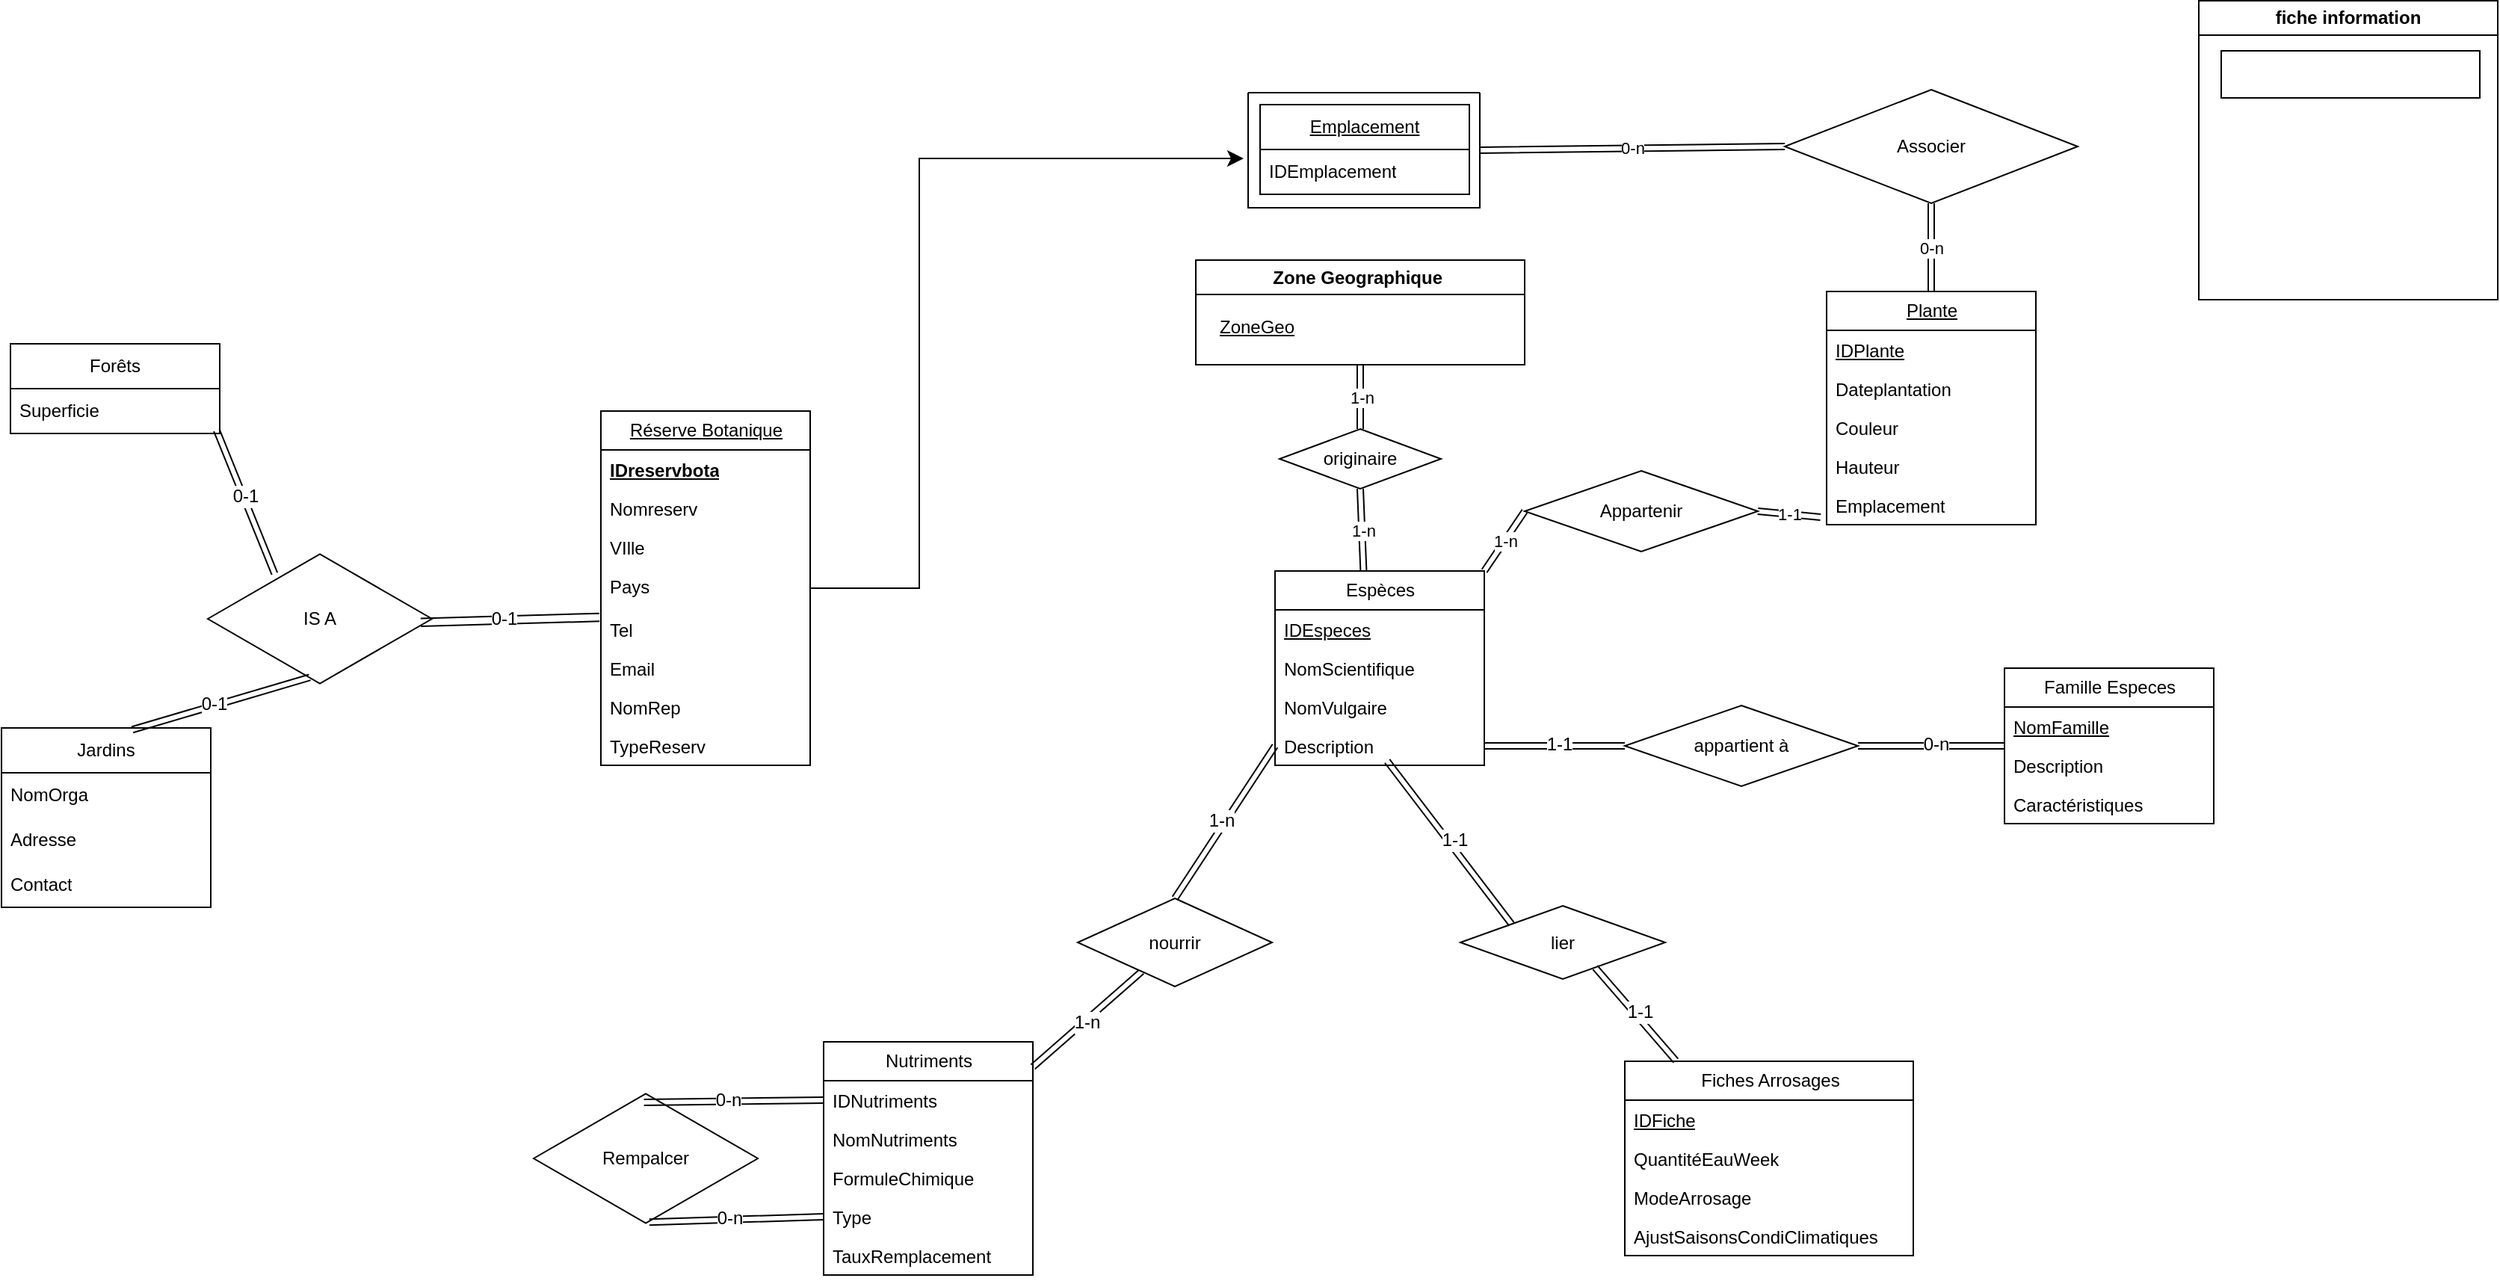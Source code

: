 <mxfile version="24.8.6">
  <diagram name="Page-1" id="wM4RoKq5729jwZ3iucGG">
    <mxGraphModel dx="3441" dy="1219" grid="0" gridSize="10" guides="1" tooltips="1" connect="1" arrows="1" fold="1" page="0" pageScale="1" pageWidth="850" pageHeight="1100" math="0" shadow="0">
      <root>
        <mxCell id="0" />
        <mxCell id="1" parent="0" />
        <mxCell id="ghfGUBnxXCv3T0vmz09p-1" value="Réserve Botanique" style="swimlane;fontStyle=4;childLayout=stackLayout;horizontal=1;startSize=26;fillColor=none;horizontalStack=0;resizeParent=1;resizeParentMax=0;resizeLast=0;collapsible=1;marginBottom=0;html=1;" parent="1" vertex="1">
          <mxGeometry x="-1228" y="-49" width="140" height="237" as="geometry" />
        </mxCell>
        <mxCell id="ghfGUBnxXCv3T0vmz09p-2" value="&lt;b&gt;&lt;u&gt;IDreservbota&lt;/u&gt;&lt;/b&gt;" style="text;strokeColor=none;fillColor=none;align=left;verticalAlign=top;spacingLeft=4;spacingRight=4;overflow=hidden;rotatable=0;points=[[0,0.5],[1,0.5]];portConstraint=eastwest;whiteSpace=wrap;html=1;" parent="ghfGUBnxXCv3T0vmz09p-1" vertex="1">
          <mxGeometry y="26" width="140" height="26" as="geometry" />
        </mxCell>
        <mxCell id="ghfGUBnxXCv3T0vmz09p-6" value="Nomreserv" style="text;strokeColor=none;fillColor=none;align=left;verticalAlign=top;spacingLeft=4;spacingRight=4;overflow=hidden;rotatable=0;points=[[0,0.5],[1,0.5]];portConstraint=eastwest;whiteSpace=wrap;html=1;" parent="ghfGUBnxXCv3T0vmz09p-1" vertex="1">
          <mxGeometry y="52" width="140" height="26" as="geometry" />
        </mxCell>
        <mxCell id="ghfGUBnxXCv3T0vmz09p-7" value="VIlle" style="text;strokeColor=none;fillColor=none;align=left;verticalAlign=top;spacingLeft=4;spacingRight=4;overflow=hidden;rotatable=0;points=[[0,0.5],[1,0.5]];portConstraint=eastwest;whiteSpace=wrap;html=1;" parent="ghfGUBnxXCv3T0vmz09p-1" vertex="1">
          <mxGeometry y="78" width="140" height="26" as="geometry" />
        </mxCell>
        <mxCell id="ghfGUBnxXCv3T0vmz09p-3" value="Pays" style="text;strokeColor=none;fillColor=none;align=left;verticalAlign=top;spacingLeft=4;spacingRight=4;overflow=hidden;rotatable=0;points=[[0,0.5],[1,0.5]];portConstraint=eastwest;whiteSpace=wrap;html=1;" parent="ghfGUBnxXCv3T0vmz09p-1" vertex="1">
          <mxGeometry y="104" width="140" height="29" as="geometry" />
        </mxCell>
        <mxCell id="ghfGUBnxXCv3T0vmz09p-4" value="Tel" style="text;strokeColor=none;fillColor=none;align=left;verticalAlign=top;spacingLeft=4;spacingRight=4;overflow=hidden;rotatable=0;points=[[0,0.5],[1,0.5]];portConstraint=eastwest;whiteSpace=wrap;html=1;" parent="ghfGUBnxXCv3T0vmz09p-1" vertex="1">
          <mxGeometry y="133" width="140" height="26" as="geometry" />
        </mxCell>
        <mxCell id="ghfGUBnxXCv3T0vmz09p-8" value="Email" style="text;strokeColor=none;fillColor=none;align=left;verticalAlign=top;spacingLeft=4;spacingRight=4;overflow=hidden;rotatable=0;points=[[0,0.5],[1,0.5]];portConstraint=eastwest;whiteSpace=wrap;html=1;" parent="ghfGUBnxXCv3T0vmz09p-1" vertex="1">
          <mxGeometry y="159" width="140" height="26" as="geometry" />
        </mxCell>
        <mxCell id="ghfGUBnxXCv3T0vmz09p-9" value="NomRep" style="text;strokeColor=none;fillColor=none;align=left;verticalAlign=top;spacingLeft=4;spacingRight=4;overflow=hidden;rotatable=0;points=[[0,0.5],[1,0.5]];portConstraint=eastwest;whiteSpace=wrap;html=1;" parent="ghfGUBnxXCv3T0vmz09p-1" vertex="1">
          <mxGeometry y="185" width="140" height="26" as="geometry" />
        </mxCell>
        <mxCell id="ghfGUBnxXCv3T0vmz09p-10" value="TypeReserv" style="text;strokeColor=none;fillColor=none;align=left;verticalAlign=top;spacingLeft=4;spacingRight=4;overflow=hidden;rotatable=0;points=[[0,0.5],[1,0.5]];portConstraint=eastwest;whiteSpace=wrap;html=1;" parent="ghfGUBnxXCv3T0vmz09p-1" vertex="1">
          <mxGeometry y="211" width="140" height="26" as="geometry" />
        </mxCell>
        <mxCell id="ghfGUBnxXCv3T0vmz09p-16" value="&lt;u&gt;Plante&lt;/u&gt;" style="swimlane;fontStyle=0;childLayout=stackLayout;horizontal=1;startSize=26;fillColor=none;horizontalStack=0;resizeParent=1;resizeParentMax=0;resizeLast=0;collapsible=1;marginBottom=0;html=1;" parent="1" vertex="1">
          <mxGeometry x="-408" y="-129" width="140" height="156" as="geometry" />
        </mxCell>
        <mxCell id="ghfGUBnxXCv3T0vmz09p-17" value="&lt;u&gt;IDPlante&lt;/u&gt;" style="text;strokeColor=none;fillColor=none;align=left;verticalAlign=top;spacingLeft=4;spacingRight=4;overflow=hidden;rotatable=0;points=[[0,0.5],[1,0.5]];portConstraint=eastwest;whiteSpace=wrap;html=1;" parent="ghfGUBnxXCv3T0vmz09p-16" vertex="1">
          <mxGeometry y="26" width="140" height="26" as="geometry" />
        </mxCell>
        <mxCell id="ghfGUBnxXCv3T0vmz09p-18" value="Dateplantation" style="text;strokeColor=none;fillColor=none;align=left;verticalAlign=top;spacingLeft=4;spacingRight=4;overflow=hidden;rotatable=0;points=[[0,0.5],[1,0.5]];portConstraint=eastwest;whiteSpace=wrap;html=1;" parent="ghfGUBnxXCv3T0vmz09p-16" vertex="1">
          <mxGeometry y="52" width="140" height="26" as="geometry" />
        </mxCell>
        <mxCell id="ghfGUBnxXCv3T0vmz09p-19" value="Couleur" style="text;strokeColor=none;fillColor=none;align=left;verticalAlign=top;spacingLeft=4;spacingRight=4;overflow=hidden;rotatable=0;points=[[0,0.5],[1,0.5]];portConstraint=eastwest;whiteSpace=wrap;html=1;" parent="ghfGUBnxXCv3T0vmz09p-16" vertex="1">
          <mxGeometry y="78" width="140" height="26" as="geometry" />
        </mxCell>
        <mxCell id="ghfGUBnxXCv3T0vmz09p-20" value="Hauteur" style="text;strokeColor=none;fillColor=none;align=left;verticalAlign=top;spacingLeft=4;spacingRight=4;overflow=hidden;rotatable=0;points=[[0,0.5],[1,0.5]];portConstraint=eastwest;whiteSpace=wrap;html=1;" parent="ghfGUBnxXCv3T0vmz09p-16" vertex="1">
          <mxGeometry y="104" width="140" height="26" as="geometry" />
        </mxCell>
        <mxCell id="ghfGUBnxXCv3T0vmz09p-21" value="Emplacement" style="text;strokeColor=none;fillColor=none;align=left;verticalAlign=top;spacingLeft=4;spacingRight=4;overflow=hidden;rotatable=0;points=[[0,0.5],[1,0.5]];portConstraint=eastwest;whiteSpace=wrap;html=1;" parent="ghfGUBnxXCv3T0vmz09p-16" vertex="1">
          <mxGeometry y="130" width="140" height="26" as="geometry" />
        </mxCell>
        <mxCell id="ghfGUBnxXCv3T0vmz09p-22" value="Espèces" style="swimlane;fontStyle=0;childLayout=stackLayout;horizontal=1;startSize=26;fillColor=none;horizontalStack=0;resizeParent=1;resizeParentMax=0;resizeLast=0;collapsible=1;marginBottom=0;html=1;" parent="1" vertex="1">
          <mxGeometry x="-777" y="58" width="140" height="130" as="geometry" />
        </mxCell>
        <mxCell id="ghfGUBnxXCv3T0vmz09p-23" value="&lt;u&gt;IDEspeces&lt;/u&gt;" style="text;strokeColor=none;fillColor=none;align=left;verticalAlign=top;spacingLeft=4;spacingRight=4;overflow=hidden;rotatable=0;points=[[0,0.5],[1,0.5]];portConstraint=eastwest;whiteSpace=wrap;html=1;" parent="ghfGUBnxXCv3T0vmz09p-22" vertex="1">
          <mxGeometry y="26" width="140" height="26" as="geometry" />
        </mxCell>
        <mxCell id="ghfGUBnxXCv3T0vmz09p-24" value="NomScientifique" style="text;strokeColor=none;fillColor=none;align=left;verticalAlign=top;spacingLeft=4;spacingRight=4;overflow=hidden;rotatable=0;points=[[0,0.5],[1,0.5]];portConstraint=eastwest;whiteSpace=wrap;html=1;" parent="ghfGUBnxXCv3T0vmz09p-22" vertex="1">
          <mxGeometry y="52" width="140" height="26" as="geometry" />
        </mxCell>
        <mxCell id="ghfGUBnxXCv3T0vmz09p-25" value="NomVulgaire" style="text;strokeColor=none;fillColor=none;align=left;verticalAlign=top;spacingLeft=4;spacingRight=4;overflow=hidden;rotatable=0;points=[[0,0.5],[1,0.5]];portConstraint=eastwest;whiteSpace=wrap;html=1;" parent="ghfGUBnxXCv3T0vmz09p-22" vertex="1">
          <mxGeometry y="78" width="140" height="26" as="geometry" />
        </mxCell>
        <mxCell id="ghfGUBnxXCv3T0vmz09p-26" value="Description" style="text;strokeColor=none;fillColor=none;align=left;verticalAlign=top;spacingLeft=4;spacingRight=4;overflow=hidden;rotatable=0;points=[[0,0.5],[1,0.5]];portConstraint=eastwest;whiteSpace=wrap;html=1;" parent="ghfGUBnxXCv3T0vmz09p-22" vertex="1">
          <mxGeometry y="104" width="140" height="26" as="geometry" />
        </mxCell>
        <mxCell id="ghfGUBnxXCv3T0vmz09p-28" value="Famille Especes" style="swimlane;fontStyle=0;childLayout=stackLayout;horizontal=1;startSize=26;fillColor=none;horizontalStack=0;resizeParent=1;resizeParentMax=0;resizeLast=0;collapsible=1;marginBottom=0;html=1;" parent="1" vertex="1">
          <mxGeometry x="-289" y="123" width="140" height="104" as="geometry" />
        </mxCell>
        <mxCell id="ghfGUBnxXCv3T0vmz09p-29" value="&lt;u&gt;NomFamille&lt;/u&gt;" style="text;strokeColor=none;fillColor=none;align=left;verticalAlign=top;spacingLeft=4;spacingRight=4;overflow=hidden;rotatable=0;points=[[0,0.5],[1,0.5]];portConstraint=eastwest;whiteSpace=wrap;html=1;" parent="ghfGUBnxXCv3T0vmz09p-28" vertex="1">
          <mxGeometry y="26" width="140" height="26" as="geometry" />
        </mxCell>
        <mxCell id="ghfGUBnxXCv3T0vmz09p-30" value="Description" style="text;strokeColor=none;fillColor=none;align=left;verticalAlign=top;spacingLeft=4;spacingRight=4;overflow=hidden;rotatable=0;points=[[0,0.5],[1,0.5]];portConstraint=eastwest;whiteSpace=wrap;html=1;" parent="ghfGUBnxXCv3T0vmz09p-28" vertex="1">
          <mxGeometry y="52" width="140" height="26" as="geometry" />
        </mxCell>
        <mxCell id="ghfGUBnxXCv3T0vmz09p-31" value="Caractéristiques" style="text;strokeColor=none;fillColor=none;align=left;verticalAlign=top;spacingLeft=4;spacingRight=4;overflow=hidden;rotatable=0;points=[[0,0.5],[1,0.5]];portConstraint=eastwest;whiteSpace=wrap;html=1;" parent="ghfGUBnxXCv3T0vmz09p-28" vertex="1">
          <mxGeometry y="78" width="140" height="26" as="geometry" />
        </mxCell>
        <mxCell id="ghfGUBnxXCv3T0vmz09p-32" value="Fiches Arrosages" style="swimlane;fontStyle=0;childLayout=stackLayout;horizontal=1;startSize=26;fillColor=none;horizontalStack=0;resizeParent=1;resizeParentMax=0;resizeLast=0;collapsible=1;marginBottom=0;html=1;" parent="1" vertex="1">
          <mxGeometry x="-543" y="386" width="193" height="130" as="geometry" />
        </mxCell>
        <mxCell id="ghfGUBnxXCv3T0vmz09p-33" value="&lt;u&gt;IDFiche&lt;/u&gt;" style="text;strokeColor=none;fillColor=none;align=left;verticalAlign=top;spacingLeft=4;spacingRight=4;overflow=hidden;rotatable=0;points=[[0,0.5],[1,0.5]];portConstraint=eastwest;whiteSpace=wrap;html=1;" parent="ghfGUBnxXCv3T0vmz09p-32" vertex="1">
          <mxGeometry y="26" width="193" height="26" as="geometry" />
        </mxCell>
        <mxCell id="ghfGUBnxXCv3T0vmz09p-35" value="QuantitéEauWeek" style="text;strokeColor=none;fillColor=none;align=left;verticalAlign=top;spacingLeft=4;spacingRight=4;overflow=hidden;rotatable=0;points=[[0,0.5],[1,0.5]];portConstraint=eastwest;whiteSpace=wrap;html=1;" parent="ghfGUBnxXCv3T0vmz09p-32" vertex="1">
          <mxGeometry y="52" width="193" height="26" as="geometry" />
        </mxCell>
        <mxCell id="ghfGUBnxXCv3T0vmz09p-37" value="ModeArrosage" style="text;strokeColor=none;fillColor=none;align=left;verticalAlign=top;spacingLeft=4;spacingRight=4;overflow=hidden;rotatable=0;points=[[0,0.5],[1,0.5]];portConstraint=eastwest;whiteSpace=wrap;html=1;" parent="ghfGUBnxXCv3T0vmz09p-32" vertex="1">
          <mxGeometry y="78" width="193" height="26" as="geometry" />
        </mxCell>
        <mxCell id="ghfGUBnxXCv3T0vmz09p-38" value="AjustSaisonsCondiClimatiques" style="text;strokeColor=none;fillColor=none;align=left;verticalAlign=top;spacingLeft=4;spacingRight=4;overflow=hidden;rotatable=0;points=[[0,0.5],[1,0.5]];portConstraint=eastwest;whiteSpace=wrap;html=1;" parent="ghfGUBnxXCv3T0vmz09p-32" vertex="1">
          <mxGeometry y="104" width="193" height="26" as="geometry" />
        </mxCell>
        <mxCell id="ghfGUBnxXCv3T0vmz09p-39" value="Nutriments" style="swimlane;fontStyle=0;childLayout=stackLayout;horizontal=1;startSize=26;fillColor=none;horizontalStack=0;resizeParent=1;resizeParentMax=0;resizeLast=0;collapsible=1;marginBottom=0;html=1;" parent="1" vertex="1">
          <mxGeometry x="-1079" y="373" width="140" height="156" as="geometry" />
        </mxCell>
        <mxCell id="ghfGUBnxXCv3T0vmz09p-40" value="IDNutriments" style="text;strokeColor=none;fillColor=none;align=left;verticalAlign=top;spacingLeft=4;spacingRight=4;overflow=hidden;rotatable=0;points=[[0,0.5],[1,0.5]];portConstraint=eastwest;whiteSpace=wrap;html=1;" parent="ghfGUBnxXCv3T0vmz09p-39" vertex="1">
          <mxGeometry y="26" width="140" height="26" as="geometry" />
        </mxCell>
        <mxCell id="ghfGUBnxXCv3T0vmz09p-41" value="NomNutriments" style="text;strokeColor=none;fillColor=none;align=left;verticalAlign=top;spacingLeft=4;spacingRight=4;overflow=hidden;rotatable=0;points=[[0,0.5],[1,0.5]];portConstraint=eastwest;whiteSpace=wrap;html=1;" parent="ghfGUBnxXCv3T0vmz09p-39" vertex="1">
          <mxGeometry y="52" width="140" height="26" as="geometry" />
        </mxCell>
        <mxCell id="ghfGUBnxXCv3T0vmz09p-42" value="FormuleChimique" style="text;strokeColor=none;fillColor=none;align=left;verticalAlign=top;spacingLeft=4;spacingRight=4;overflow=hidden;rotatable=0;points=[[0,0.5],[1,0.5]];portConstraint=eastwest;whiteSpace=wrap;html=1;" parent="ghfGUBnxXCv3T0vmz09p-39" vertex="1">
          <mxGeometry y="78" width="140" height="26" as="geometry" />
        </mxCell>
        <mxCell id="ghfGUBnxXCv3T0vmz09p-43" value="Type" style="text;strokeColor=none;fillColor=none;align=left;verticalAlign=top;spacingLeft=4;spacingRight=4;overflow=hidden;rotatable=0;points=[[0,0.5],[1,0.5]];portConstraint=eastwest;whiteSpace=wrap;html=1;" parent="ghfGUBnxXCv3T0vmz09p-39" vertex="1">
          <mxGeometry y="104" width="140" height="26" as="geometry" />
        </mxCell>
        <mxCell id="ghfGUBnxXCv3T0vmz09p-45" value="TauxRemplacement" style="text;strokeColor=none;fillColor=none;align=left;verticalAlign=top;spacingLeft=4;spacingRight=4;overflow=hidden;rotatable=0;points=[[0,0.5],[1,0.5]];portConstraint=eastwest;whiteSpace=wrap;html=1;" parent="ghfGUBnxXCv3T0vmz09p-39" vertex="1">
          <mxGeometry y="130" width="140" height="26" as="geometry" />
        </mxCell>
        <mxCell id="4eetMDyRZdfKtizNTRC6-1" value="&lt;div&gt;Associer&lt;/div&gt;" style="rhombus;whiteSpace=wrap;html=1;" parent="1" vertex="1">
          <mxGeometry x="-436" y="-264" width="196" height="76" as="geometry" />
        </mxCell>
        <mxCell id="4eetMDyRZdfKtizNTRC6-30" style="edgeStyle=none;curved=1;rounded=0;orthogonalLoop=1;jettySize=auto;html=1;exitX=0.25;exitY=0;exitDx=0;exitDy=0;fontSize=12;startSize=8;endSize=8;" parent="1" source="ghfGUBnxXCv3T0vmz09p-22" target="ghfGUBnxXCv3T0vmz09p-22" edge="1">
          <mxGeometry relative="1" as="geometry" />
        </mxCell>
        <mxCell id="4eetMDyRZdfKtizNTRC6-35" value="Appartenir" style="rhombus;whiteSpace=wrap;html=1;" parent="1" vertex="1">
          <mxGeometry x="-610" y="-9" width="156" height="54" as="geometry" />
        </mxCell>
        <mxCell id="4eetMDyRZdfKtizNTRC6-41" value="" style="shape=link;html=1;rounded=0;fontSize=12;startSize=8;endSize=8;curved=1;exitX=1;exitY=0.5;exitDx=0;exitDy=0;" parent="1" source="H4MT1m2m2PA6DwM7eySg-1" target="ghfGUBnxXCv3T0vmz09p-28" edge="1">
          <mxGeometry width="100" relative="1" as="geometry">
            <mxPoint x="-405" y="242" as="sourcePoint" />
            <mxPoint x="-346" y="22" as="targetPoint" />
          </mxGeometry>
        </mxCell>
        <mxCell id="4eetMDyRZdfKtizNTRC6-42" value="0-n" style="edgeLabel;html=1;align=center;verticalAlign=middle;resizable=0;points=[];fontSize=12;" parent="4eetMDyRZdfKtizNTRC6-41" vertex="1" connectable="0">
          <mxGeometry x="0.05" y="2" relative="1" as="geometry">
            <mxPoint y="1" as="offset" />
          </mxGeometry>
        </mxCell>
        <mxCell id="4eetMDyRZdfKtizNTRC6-43" value="" style="shape=link;html=1;rounded=0;fontSize=12;startSize=8;endSize=8;curved=1;" parent="1" source="ghfGUBnxXCv3T0vmz09p-39" target="4eetMDyRZdfKtizNTRC6-44" edge="1">
          <mxGeometry width="100" relative="1" as="geometry">
            <mxPoint x="-799" y="443" as="sourcePoint" />
            <mxPoint x="-675" y="443" as="targetPoint" />
          </mxGeometry>
        </mxCell>
        <mxCell id="4eetMDyRZdfKtizNTRC6-46" value="1-n" style="edgeLabel;html=1;align=center;verticalAlign=middle;resizable=0;points=[];fontSize=12;" parent="4eetMDyRZdfKtizNTRC6-43" vertex="1" connectable="0">
          <mxGeometry x="-0.052" y="-1" relative="1" as="geometry">
            <mxPoint as="offset" />
          </mxGeometry>
        </mxCell>
        <mxCell id="4eetMDyRZdfKtizNTRC6-44" value="nourrir" style="rhombus;whiteSpace=wrap;html=1;" parent="1" vertex="1">
          <mxGeometry x="-909" y="277" width="130" height="59" as="geometry" />
        </mxCell>
        <mxCell id="4eetMDyRZdfKtizNTRC6-48" value="lier" style="rhombus;whiteSpace=wrap;html=1;" parent="1" vertex="1">
          <mxGeometry x="-653" y="282" width="137" height="49" as="geometry" />
        </mxCell>
        <mxCell id="4eetMDyRZdfKtizNTRC6-50" value="" style="shape=link;html=1;rounded=0;fontSize=12;startSize=8;endSize=8;curved=1;exitX=0.658;exitY=0.841;exitDx=0;exitDy=0;exitPerimeter=0;entryX=0.177;entryY=-0.003;entryDx=0;entryDy=0;entryPerimeter=0;" parent="1" source="4eetMDyRZdfKtizNTRC6-48" target="ghfGUBnxXCv3T0vmz09p-32" edge="1">
          <mxGeometry width="100" relative="1" as="geometry">
            <mxPoint x="-501" y="364" as="sourcePoint" />
            <mxPoint x="-401" y="364" as="targetPoint" />
          </mxGeometry>
        </mxCell>
        <mxCell id="4eetMDyRZdfKtizNTRC6-52" value="1-1" style="edgeLabel;html=1;align=center;verticalAlign=middle;resizable=0;points=[];fontSize=12;" parent="4eetMDyRZdfKtizNTRC6-50" vertex="1" connectable="0">
          <mxGeometry x="0.009" y="3" relative="1" as="geometry">
            <mxPoint as="offset" />
          </mxGeometry>
        </mxCell>
        <mxCell id="H4MT1m2m2PA6DwM7eySg-1" value="&lt;div&gt;appartient à&lt;br&gt;&lt;/div&gt;" style="rhombus;whiteSpace=wrap;html=1;" parent="1" vertex="1">
          <mxGeometry x="-543" y="148" width="156" height="54" as="geometry" />
        </mxCell>
        <mxCell id="H4MT1m2m2PA6DwM7eySg-3" value="" style="shape=link;html=1;rounded=0;fontSize=12;startSize=8;endSize=8;curved=1;entryX=0;entryY=0.5;entryDx=0;entryDy=0;exitX=1;exitY=0.5;exitDx=0;exitDy=0;" parent="1" source="ghfGUBnxXCv3T0vmz09p-26" target="H4MT1m2m2PA6DwM7eySg-1" edge="1">
          <mxGeometry width="100" relative="1" as="geometry">
            <mxPoint x="-625" y="123" as="sourcePoint" />
            <mxPoint x="-238" y="-32" as="targetPoint" />
          </mxGeometry>
        </mxCell>
        <mxCell id="H4MT1m2m2PA6DwM7eySg-4" value="1-1" style="edgeLabel;html=1;align=center;verticalAlign=middle;resizable=0;points=[];fontSize=12;" parent="H4MT1m2m2PA6DwM7eySg-3" vertex="1" connectable="0">
          <mxGeometry x="0.05" y="2" relative="1" as="geometry">
            <mxPoint y="1" as="offset" />
          </mxGeometry>
        </mxCell>
        <mxCell id="H4MT1m2m2PA6DwM7eySg-11" value="Forêts" style="swimlane;fontStyle=0;childLayout=stackLayout;horizontal=1;startSize=30;horizontalStack=0;resizeParent=1;resizeParentMax=0;resizeLast=0;collapsible=1;marginBottom=0;whiteSpace=wrap;html=1;" parent="1" vertex="1">
          <mxGeometry x="-1623" y="-94" width="140" height="60" as="geometry" />
        </mxCell>
        <mxCell id="H4MT1m2m2PA6DwM7eySg-13" value="Superficie" style="text;strokeColor=none;fillColor=none;align=left;verticalAlign=middle;spacingLeft=4;spacingRight=4;overflow=hidden;points=[[0,0.5],[1,0.5]];portConstraint=eastwest;rotatable=0;whiteSpace=wrap;html=1;" parent="H4MT1m2m2PA6DwM7eySg-11" vertex="1">
          <mxGeometry y="30" width="140" height="30" as="geometry" />
        </mxCell>
        <mxCell id="H4MT1m2m2PA6DwM7eySg-15" value="Jardins" style="swimlane;fontStyle=0;childLayout=stackLayout;horizontal=1;startSize=30;horizontalStack=0;resizeParent=1;resizeParentMax=0;resizeLast=0;collapsible=1;marginBottom=0;whiteSpace=wrap;html=1;" parent="1" vertex="1">
          <mxGeometry x="-1629" y="163" width="140" height="120" as="geometry" />
        </mxCell>
        <mxCell id="H4MT1m2m2PA6DwM7eySg-17" value="NomOrga" style="text;strokeColor=none;fillColor=none;align=left;verticalAlign=middle;spacingLeft=4;spacingRight=4;overflow=hidden;points=[[0,0.5],[1,0.5]];portConstraint=eastwest;rotatable=0;whiteSpace=wrap;html=1;" parent="H4MT1m2m2PA6DwM7eySg-15" vertex="1">
          <mxGeometry y="30" width="140" height="30" as="geometry" />
        </mxCell>
        <mxCell id="H4MT1m2m2PA6DwM7eySg-18" value="Adresse" style="text;strokeColor=none;fillColor=none;align=left;verticalAlign=middle;spacingLeft=4;spacingRight=4;overflow=hidden;points=[[0,0.5],[1,0.5]];portConstraint=eastwest;rotatable=0;whiteSpace=wrap;html=1;" parent="H4MT1m2m2PA6DwM7eySg-15" vertex="1">
          <mxGeometry y="60" width="140" height="30" as="geometry" />
        </mxCell>
        <mxCell id="H4MT1m2m2PA6DwM7eySg-19" value="Contact" style="text;strokeColor=none;fillColor=none;align=left;verticalAlign=middle;spacingLeft=4;spacingRight=4;overflow=hidden;points=[[0,0.5],[1,0.5]];portConstraint=eastwest;rotatable=0;whiteSpace=wrap;html=1;" parent="H4MT1m2m2PA6DwM7eySg-15" vertex="1">
          <mxGeometry y="90" width="140" height="30" as="geometry" />
        </mxCell>
        <mxCell id="H4MT1m2m2PA6DwM7eySg-20" value="IS A" style="html=1;whiteSpace=wrap;aspect=fixed;shape=isoRectangle;" parent="1" vertex="1">
          <mxGeometry x="-1491" y="45" width="150" height="90" as="geometry" />
        </mxCell>
        <mxCell id="H4MT1m2m2PA6DwM7eySg-21" value="" style="shape=link;html=1;rounded=0;fontSize=12;startSize=8;endSize=8;curved=1;entryX=0.298;entryY=0.164;entryDx=0;entryDy=0;exitX=0.985;exitY=0.929;exitDx=0;exitDy=0;exitPerimeter=0;entryPerimeter=0;" parent="1" source="H4MT1m2m2PA6DwM7eySg-13" target="H4MT1m2m2PA6DwM7eySg-20" edge="1">
          <mxGeometry width="100" relative="1" as="geometry">
            <mxPoint x="-1469" y="-1" as="sourcePoint" />
            <mxPoint x="-1363" y="-1" as="targetPoint" />
          </mxGeometry>
        </mxCell>
        <mxCell id="H4MT1m2m2PA6DwM7eySg-22" value="0-1" style="edgeLabel;html=1;align=center;verticalAlign=middle;resizable=0;points=[];fontSize=12;" parent="H4MT1m2m2PA6DwM7eySg-21" vertex="1" connectable="0">
          <mxGeometry x="-0.08" y="1" relative="1" as="geometry">
            <mxPoint as="offset" />
          </mxGeometry>
        </mxCell>
        <mxCell id="H4MT1m2m2PA6DwM7eySg-23" value="" style="shape=link;html=1;rounded=0;fontSize=12;startSize=8;endSize=8;curved=1;entryX=0.455;entryY=0.935;entryDx=0;entryDy=0;exitX=0.625;exitY=0.01;exitDx=0;exitDy=0;exitPerimeter=0;entryPerimeter=0;" parent="1" source="H4MT1m2m2PA6DwM7eySg-15" target="H4MT1m2m2PA6DwM7eySg-20" edge="1">
          <mxGeometry width="100" relative="1" as="geometry">
            <mxPoint x="-1538" y="146.41" as="sourcePoint" />
            <mxPoint x="-1432" y="146.41" as="targetPoint" />
          </mxGeometry>
        </mxCell>
        <mxCell id="H4MT1m2m2PA6DwM7eySg-24" value="0-1" style="edgeLabel;html=1;align=center;verticalAlign=middle;resizable=0;points=[];fontSize=12;" parent="H4MT1m2m2PA6DwM7eySg-23" vertex="1" connectable="0">
          <mxGeometry x="-0.08" y="1" relative="1" as="geometry">
            <mxPoint as="offset" />
          </mxGeometry>
        </mxCell>
        <mxCell id="H4MT1m2m2PA6DwM7eySg-25" value="" style="shape=link;html=1;rounded=0;fontSize=12;startSize=8;endSize=8;curved=1;width=-5.294;exitX=0.95;exitY=0.526;exitDx=0;exitDy=0;exitPerimeter=0;entryX=-0.007;entryY=0.192;entryDx=0;entryDy=0;entryPerimeter=0;" parent="1" source="H4MT1m2m2PA6DwM7eySg-20" target="ghfGUBnxXCv3T0vmz09p-4" edge="1">
          <mxGeometry width="100" relative="1" as="geometry">
            <mxPoint x="-1184" y="297.5" as="sourcePoint" />
            <mxPoint x="-1221" y="85" as="targetPoint" />
          </mxGeometry>
        </mxCell>
        <mxCell id="H4MT1m2m2PA6DwM7eySg-26" value="0-1" style="edgeLabel;html=1;align=center;verticalAlign=middle;resizable=0;points=[];fontSize=12;" parent="H4MT1m2m2PA6DwM7eySg-25" vertex="1" connectable="0">
          <mxGeometry x="-0.08" y="1" relative="1" as="geometry">
            <mxPoint as="offset" />
          </mxGeometry>
        </mxCell>
        <mxCell id="H4MT1m2m2PA6DwM7eySg-27" value="Rempalcer" style="html=1;whiteSpace=wrap;aspect=fixed;shape=isoRectangle;" parent="1" vertex="1">
          <mxGeometry x="-1273" y="406" width="150" height="90" as="geometry" />
        </mxCell>
        <mxCell id="H4MT1m2m2PA6DwM7eySg-28" value="" style="shape=link;html=1;rounded=0;fontSize=12;startSize=8;endSize=8;curved=1;entryX=0;entryY=0.5;entryDx=0;entryDy=0;exitX=0.492;exitY=0.084;exitDx=0;exitDy=0;exitPerimeter=0;" parent="1" source="H4MT1m2m2PA6DwM7eySg-27" target="ghfGUBnxXCv3T0vmz09p-40" edge="1">
          <mxGeometry width="100" relative="1" as="geometry">
            <mxPoint x="-1197" y="427" as="sourcePoint" />
            <mxPoint x="-1091" y="427" as="targetPoint" />
          </mxGeometry>
        </mxCell>
        <mxCell id="H4MT1m2m2PA6DwM7eySg-29" value="0-n" style="edgeLabel;html=1;align=center;verticalAlign=middle;resizable=0;points=[];fontSize=12;" parent="H4MT1m2m2PA6DwM7eySg-28" vertex="1" connectable="0">
          <mxGeometry x="-0.08" y="1" relative="1" as="geometry">
            <mxPoint as="offset" />
          </mxGeometry>
        </mxCell>
        <mxCell id="H4MT1m2m2PA6DwM7eySg-30" value="" style="shape=link;html=1;rounded=0;fontSize=12;startSize=8;endSize=8;curved=1;entryX=0;entryY=0.5;entryDx=0;entryDy=0;exitX=0.516;exitY=0.973;exitDx=0;exitDy=0;exitPerimeter=0;" parent="1" source="H4MT1m2m2PA6DwM7eySg-27" target="ghfGUBnxXCv3T0vmz09p-43" edge="1">
          <mxGeometry width="100" relative="1" as="geometry">
            <mxPoint x="-1188" y="519" as="sourcePoint" />
            <mxPoint x="-1082" y="519" as="targetPoint" />
          </mxGeometry>
        </mxCell>
        <mxCell id="H4MT1m2m2PA6DwM7eySg-31" value="0-n" style="edgeLabel;html=1;align=center;verticalAlign=middle;resizable=0;points=[];fontSize=12;" parent="H4MT1m2m2PA6DwM7eySg-30" vertex="1" connectable="0">
          <mxGeometry x="-0.08" y="1" relative="1" as="geometry">
            <mxPoint as="offset" />
          </mxGeometry>
        </mxCell>
        <mxCell id="2" value="&lt;u&gt;Emplacement&lt;/u&gt;" style="swimlane;fontStyle=0;childLayout=stackLayout;horizontal=1;startSize=30;horizontalStack=0;resizeParent=1;resizeParentMax=0;resizeLast=0;collapsible=1;marginBottom=0;whiteSpace=wrap;html=1;" parent="1" vertex="1">
          <mxGeometry x="-787" y="-254" width="140" height="60" as="geometry" />
        </mxCell>
        <mxCell id="3" value="IDEmplacement" style="text;strokeColor=none;fillColor=none;align=left;verticalAlign=middle;spacingLeft=4;spacingRight=4;overflow=hidden;points=[[0,0.5],[1,0.5]];portConstraint=eastwest;rotatable=0;whiteSpace=wrap;html=1;" parent="2" vertex="1">
          <mxGeometry y="30" width="140" height="30" as="geometry" />
        </mxCell>
        <mxCell id="7" value="0-n" style="shape=link;html=1;entryX=1;entryY=0.5;entryDx=0;entryDy=0;exitX=0;exitY=0.5;exitDx=0;exitDy=0;" parent="1" source="4eetMDyRZdfKtizNTRC6-1" target="zBTHDk_pBukfMaIv1mQa-12" edge="1">
          <mxGeometry width="100" relative="1" as="geometry">
            <mxPoint x="-938" y="33" as="sourcePoint" />
            <mxPoint x="-838" y="33" as="targetPoint" />
          </mxGeometry>
        </mxCell>
        <mxCell id="12" value="" style="edgeStyle=segmentEdgeStyle;endArrow=classic;html=1;curved=0;rounded=0;endSize=8;startSize=8;exitX=1;exitY=0.5;exitDx=0;exitDy=0;" parent="1" source="ghfGUBnxXCv3T0vmz09p-3" edge="1">
          <mxGeometry width="50" height="50" relative="1" as="geometry">
            <mxPoint x="-962" y="-54" as="sourcePoint" />
            <mxPoint x="-798" y="-218" as="targetPoint" />
            <Array as="points">
              <mxPoint x="-1015" y="70" />
              <mxPoint x="-1015" y="-218" />
            </Array>
          </mxGeometry>
        </mxCell>
        <mxCell id="zBTHDk_pBukfMaIv1mQa-12" value="" style="swimlane;startSize=0;" parent="1" vertex="1" collapsed="1">
          <mxGeometry x="-795" y="-262" width="155" height="77" as="geometry">
            <mxRectangle x="-1126" y="-202" width="148" height="70" as="alternateBounds" />
          </mxGeometry>
        </mxCell>
        <mxCell id="zBTHDk_pBukfMaIv1mQa-17" value="Zone Geographique&amp;nbsp;" style="swimlane;whiteSpace=wrap;html=1;" parent="1" vertex="1">
          <mxGeometry x="-830" y="-150" width="220" height="70" as="geometry" />
        </mxCell>
        <mxCell id="zBTHDk_pBukfMaIv1mQa-20" value="&lt;div&gt;&lt;u&gt;ZoneGeo&lt;/u&gt;&lt;/div&gt;&lt;div&gt;&lt;u&gt;&lt;br&gt;&lt;/u&gt;&lt;/div&gt;" style="text;strokeColor=none;fillColor=none;align=left;verticalAlign=top;spacingLeft=4;spacingRight=4;overflow=hidden;rotatable=0;points=[[0,0.5],[1,0.5]];portConstraint=eastwest;whiteSpace=wrap;html=1;" parent="zBTHDk_pBukfMaIv1mQa-17" vertex="1">
          <mxGeometry x="10" y="31" width="140" height="26" as="geometry" />
        </mxCell>
        <mxCell id="zBTHDk_pBukfMaIv1mQa-34" style="edgeStyle=orthogonalEdgeStyle;rounded=0;orthogonalLoop=1;jettySize=auto;html=1;exitX=1;exitY=0.5;exitDx=0;exitDy=0;" parent="zBTHDk_pBukfMaIv1mQa-17" source="zBTHDk_pBukfMaIv1mQa-20" target="zBTHDk_pBukfMaIv1mQa-20" edge="1">
          <mxGeometry relative="1" as="geometry" />
        </mxCell>
        <mxCell id="zBTHDk_pBukfMaIv1mQa-23" value="" style="shape=link;html=1;rounded=0;fontSize=12;startSize=8;endSize=8;curved=1;entryX=0.5;entryY=1;entryDx=0;entryDy=0;exitX=0.5;exitY=0;exitDx=0;exitDy=0;" parent="1" source="zBTHDk_pBukfMaIv1mQa-40" target="zBTHDk_pBukfMaIv1mQa-17" edge="1">
          <mxGeometry width="100" relative="1" as="geometry">
            <mxPoint x="-720" y="-40" as="sourcePoint" />
            <mxPoint x="-211" y="-211" as="targetPoint" />
          </mxGeometry>
        </mxCell>
        <mxCell id="zBTHDk_pBukfMaIv1mQa-27" value="&lt;div&gt;1-n&lt;/div&gt;" style="edgeLabel;html=1;align=center;verticalAlign=middle;resizable=0;points=[];" parent="zBTHDk_pBukfMaIv1mQa-23" vertex="1" connectable="0">
          <mxGeometry x="-0.001" y="-1" relative="1" as="geometry">
            <mxPoint as="offset" />
          </mxGeometry>
        </mxCell>
        <mxCell id="zBTHDk_pBukfMaIv1mQa-28" value="" style="shape=link;html=1;rounded=0;fontSize=12;startSize=8;endSize=8;curved=1;exitX=0.5;exitY=0;exitDx=0;exitDy=0;entryX=0;entryY=0.5;entryDx=0;entryDy=0;" parent="1" source="4eetMDyRZdfKtizNTRC6-44" target="ghfGUBnxXCv3T0vmz09p-26" edge="1">
          <mxGeometry width="100" relative="1" as="geometry">
            <mxPoint x="-836" y="267" as="sourcePoint" />
            <mxPoint x="-734" y="213" as="targetPoint" />
            <Array as="points" />
          </mxGeometry>
        </mxCell>
        <mxCell id="zBTHDk_pBukfMaIv1mQa-29" value="1-n" style="edgeLabel;html=1;align=center;verticalAlign=middle;resizable=0;points=[];fontSize=12;" parent="zBTHDk_pBukfMaIv1mQa-28" vertex="1" connectable="0">
          <mxGeometry x="-0.011" y="3" relative="1" as="geometry">
            <mxPoint as="offset" />
          </mxGeometry>
        </mxCell>
        <mxCell id="zBTHDk_pBukfMaIv1mQa-33" value="0-n" style="shape=link;html=1;entryX=0.5;entryY=1;entryDx=0;entryDy=0;exitX=0.5;exitY=0;exitDx=0;exitDy=0;" parent="1" source="ghfGUBnxXCv3T0vmz09p-16" target="4eetMDyRZdfKtizNTRC6-1" edge="1">
          <mxGeometry width="100" relative="1" as="geometry">
            <mxPoint x="-214" y="-203" as="sourcePoint" />
            <mxPoint x="-348" y="-203" as="targetPoint" />
          </mxGeometry>
        </mxCell>
        <mxCell id="zBTHDk_pBukfMaIv1mQa-35" value="" style="shape=link;html=1;rounded=0;fontSize=12;startSize=8;endSize=8;curved=1;entryX=0;entryY=0;entryDx=0;entryDy=0;exitX=0.536;exitY=0.891;exitDx=0;exitDy=0;exitPerimeter=0;" parent="1" source="ghfGUBnxXCv3T0vmz09p-26" target="4eetMDyRZdfKtizNTRC6-48" edge="1">
          <mxGeometry width="100" relative="1" as="geometry">
            <mxPoint x="-696" y="196" as="sourcePoint" />
            <mxPoint x="-627" y="254.5" as="targetPoint" />
          </mxGeometry>
        </mxCell>
        <mxCell id="zBTHDk_pBukfMaIv1mQa-36" value="1-1" style="edgeLabel;html=1;align=center;verticalAlign=middle;resizable=0;points=[];fontSize=12;" parent="zBTHDk_pBukfMaIv1mQa-35" vertex="1" connectable="0">
          <mxGeometry x="0.009" y="3" relative="1" as="geometry">
            <mxPoint as="offset" />
          </mxGeometry>
        </mxCell>
        <mxCell id="zBTHDk_pBukfMaIv1mQa-40" value="originaire" style="rhombus;whiteSpace=wrap;html=1;" parent="1" vertex="1">
          <mxGeometry x="-774" y="-37" width="108" height="40" as="geometry" />
        </mxCell>
        <mxCell id="zBTHDk_pBukfMaIv1mQa-43" value="" style="shape=link;html=1;rounded=0;fontSize=12;startSize=8;endSize=8;curved=1;entryX=0.5;entryY=1;entryDx=0;entryDy=0;exitX=0.5;exitY=0;exitDx=0;exitDy=0;" parent="1" target="zBTHDk_pBukfMaIv1mQa-40" edge="1">
          <mxGeometry width="100" relative="1" as="geometry">
            <mxPoint x="-717.79" y="58" as="sourcePoint" />
            <mxPoint x="-717.79" y="15" as="targetPoint" />
          </mxGeometry>
        </mxCell>
        <mxCell id="zBTHDk_pBukfMaIv1mQa-44" value="&lt;div&gt;1-n&lt;/div&gt;" style="edgeLabel;html=1;align=center;verticalAlign=middle;resizable=0;points=[];" parent="zBTHDk_pBukfMaIv1mQa-43" vertex="1" connectable="0">
          <mxGeometry x="-0.001" y="-1" relative="1" as="geometry">
            <mxPoint as="offset" />
          </mxGeometry>
        </mxCell>
        <mxCell id="I_waqB6g8pEpgvNWZFFS-12" value="fiche information" style="swimlane;whiteSpace=wrap;html=1;" parent="1" vertex="1">
          <mxGeometry x="-159" y="-323.5" width="200" height="200" as="geometry" />
        </mxCell>
        <mxCell id="I_waqB6g8pEpgvNWZFFS-13" value="" style="rounded=0;whiteSpace=wrap;html=1;" parent="I_waqB6g8pEpgvNWZFFS-12" vertex="1">
          <mxGeometry x="15" y="33.5" width="173" height="31.5" as="geometry" />
        </mxCell>
        <mxCell id="I_waqB6g8pEpgvNWZFFS-15" value="1-1" style="shape=link;html=1;entryX=1;entryY=0.5;entryDx=0;entryDy=0;exitX=-0.029;exitY=0.808;exitDx=0;exitDy=0;exitPerimeter=0;" parent="1" source="ghfGUBnxXCv3T0vmz09p-21" target="4eetMDyRZdfKtizNTRC6-35" edge="1">
          <mxGeometry width="100" relative="1" as="geometry">
            <mxPoint x="-328" y="-119" as="sourcePoint" />
            <mxPoint x="-328" y="-178" as="targetPoint" />
          </mxGeometry>
        </mxCell>
        <mxCell id="I_waqB6g8pEpgvNWZFFS-16" value="1-n" style="shape=link;html=1;entryX=0;entryY=0.5;entryDx=0;entryDy=0;exitX=1;exitY=0;exitDx=0;exitDy=0;" parent="1" source="ghfGUBnxXCv3T0vmz09p-22" target="4eetMDyRZdfKtizNTRC6-35" edge="1">
          <mxGeometry x="0.01" width="100" relative="1" as="geometry">
            <mxPoint x="-625" y="58" as="sourcePoint" />
            <mxPoint x="-625" y="-1" as="targetPoint" />
            <mxPoint as="offset" />
          </mxGeometry>
        </mxCell>
      </root>
    </mxGraphModel>
  </diagram>
</mxfile>
